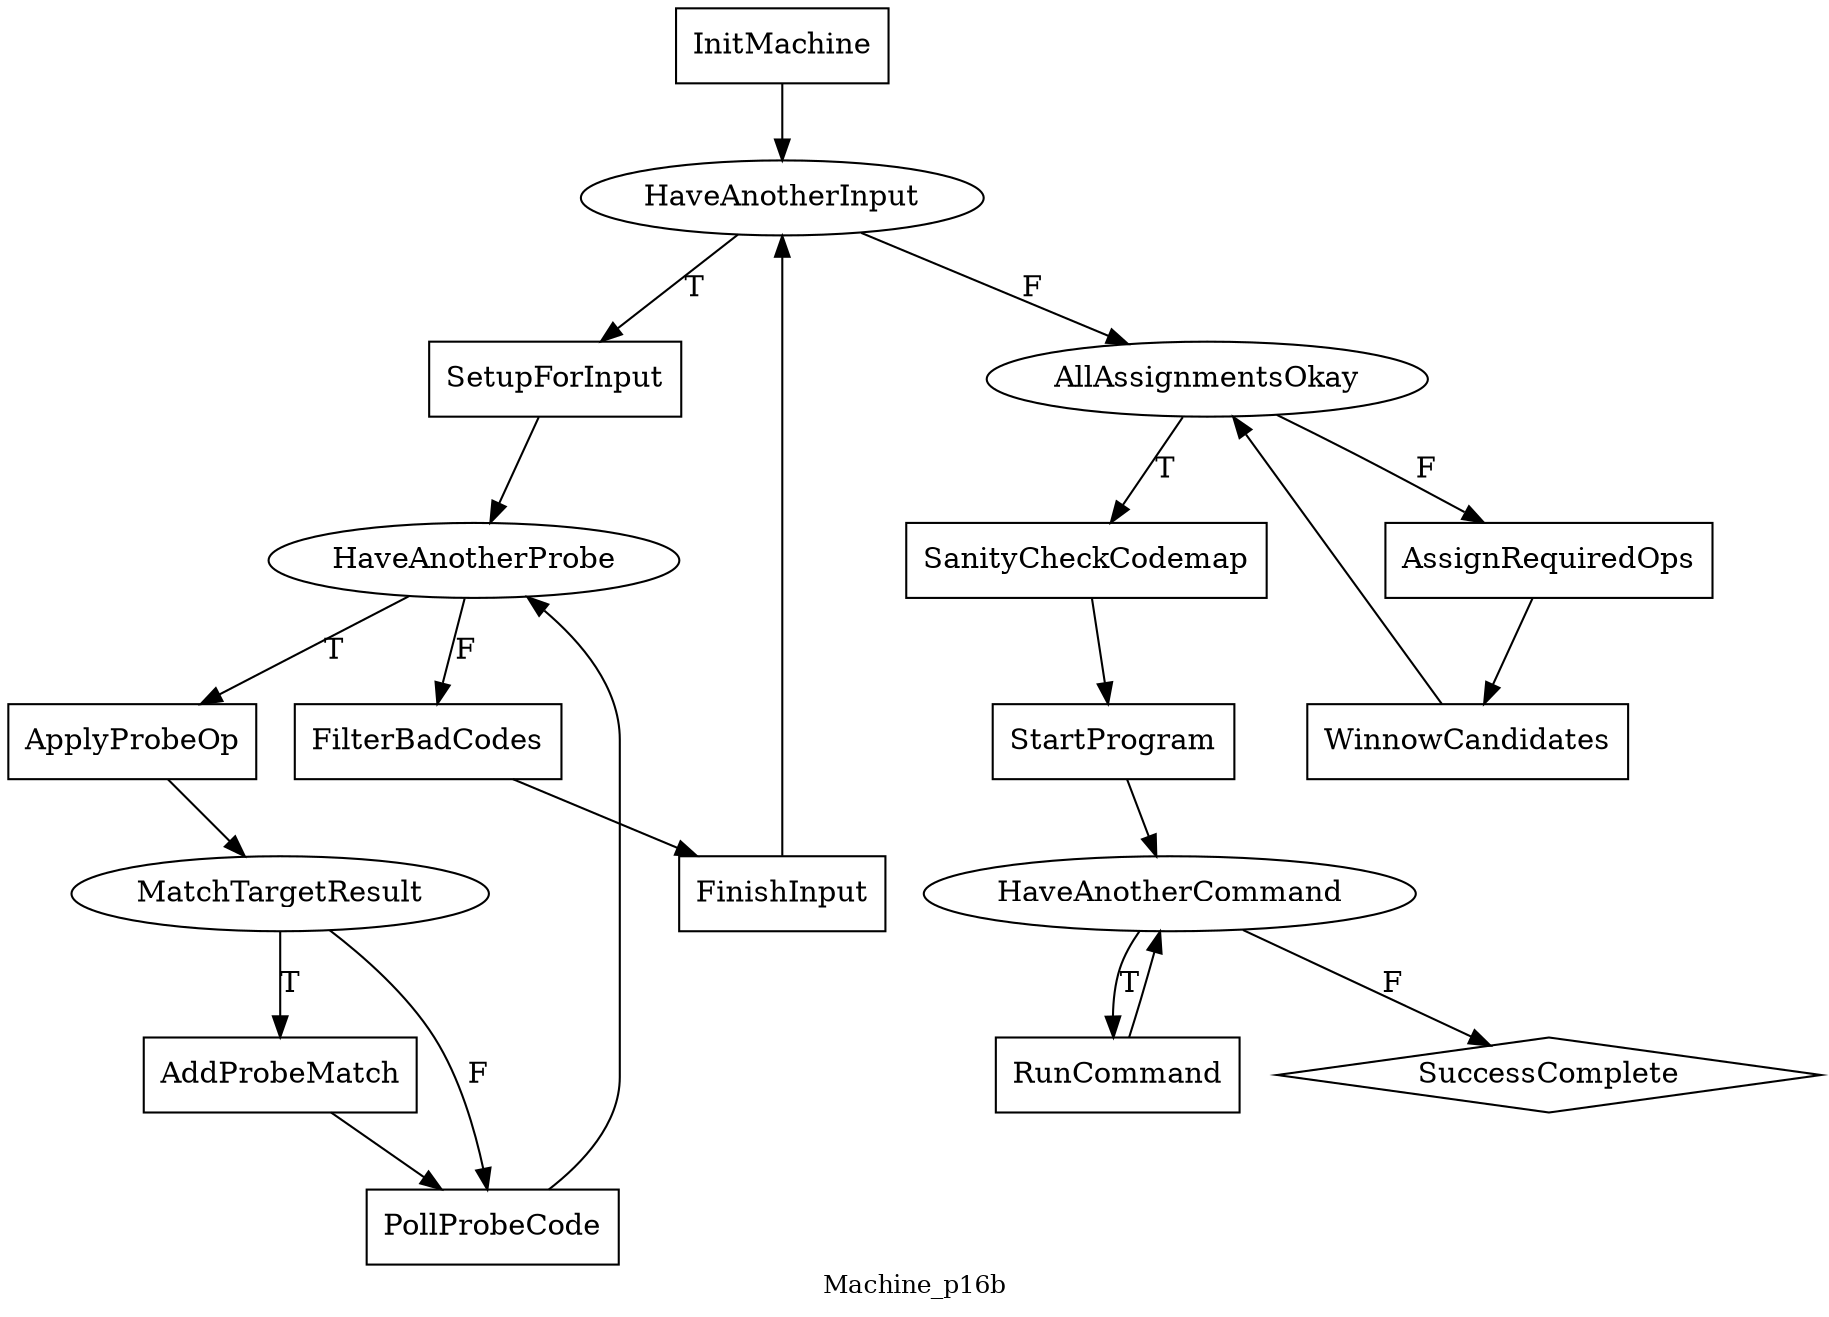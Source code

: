 digraph MyGraphName {
node [shape=box] InitMachine; SetupForInput; ApplyProbeOp; AddProbeMatch; PollProbeCode; FilterBadCodes; FinishInput; AssignRequiredOps; WinnowCandidates; SanityCheckCodemap; StartProgram; RunCommand
node [shape=diamond] SuccessComplete
node [shape=ellipse] HaveAnotherInput; HaveAnotherProbe; MatchTargetResult; AllAssignmentsOkay; HaveAnotherCommand
AssignRequiredOps->WinnowCandidates ;
FilterBadCodes->FinishInput ;
AllAssignmentsOkay->AssignRequiredOps [label=F];
SetupForInput->HaveAnotherProbe ;
AllAssignmentsOkay->SanityCheckCodemap [label=T];
AddProbeMatch->PollProbeCode ;
HaveAnotherInput->AllAssignmentsOkay [label=F];
MatchTargetResult->AddProbeMatch [label=T];
FinishInput->HaveAnotherInput ;
StartProgram->HaveAnotherCommand ;
HaveAnotherInput->SetupForInput [label=T];
SanityCheckCodemap->StartProgram ;
WinnowCandidates->AllAssignmentsOkay ;
PollProbeCode->HaveAnotherProbe ;
HaveAnotherProbe->FilterBadCodes [label=F];
HaveAnotherCommand->RunCommand [label=T];
RunCommand->HaveAnotherCommand ;
MatchTargetResult->PollProbeCode [label=F];
ApplyProbeOp->MatchTargetResult ;
InitMachine->HaveAnotherInput ;
HaveAnotherCommand->SuccessComplete [label=F];
HaveAnotherProbe->ApplyProbeOp [label=T];
overlap=false
label=Machine_p16b
fontsize=12
}
